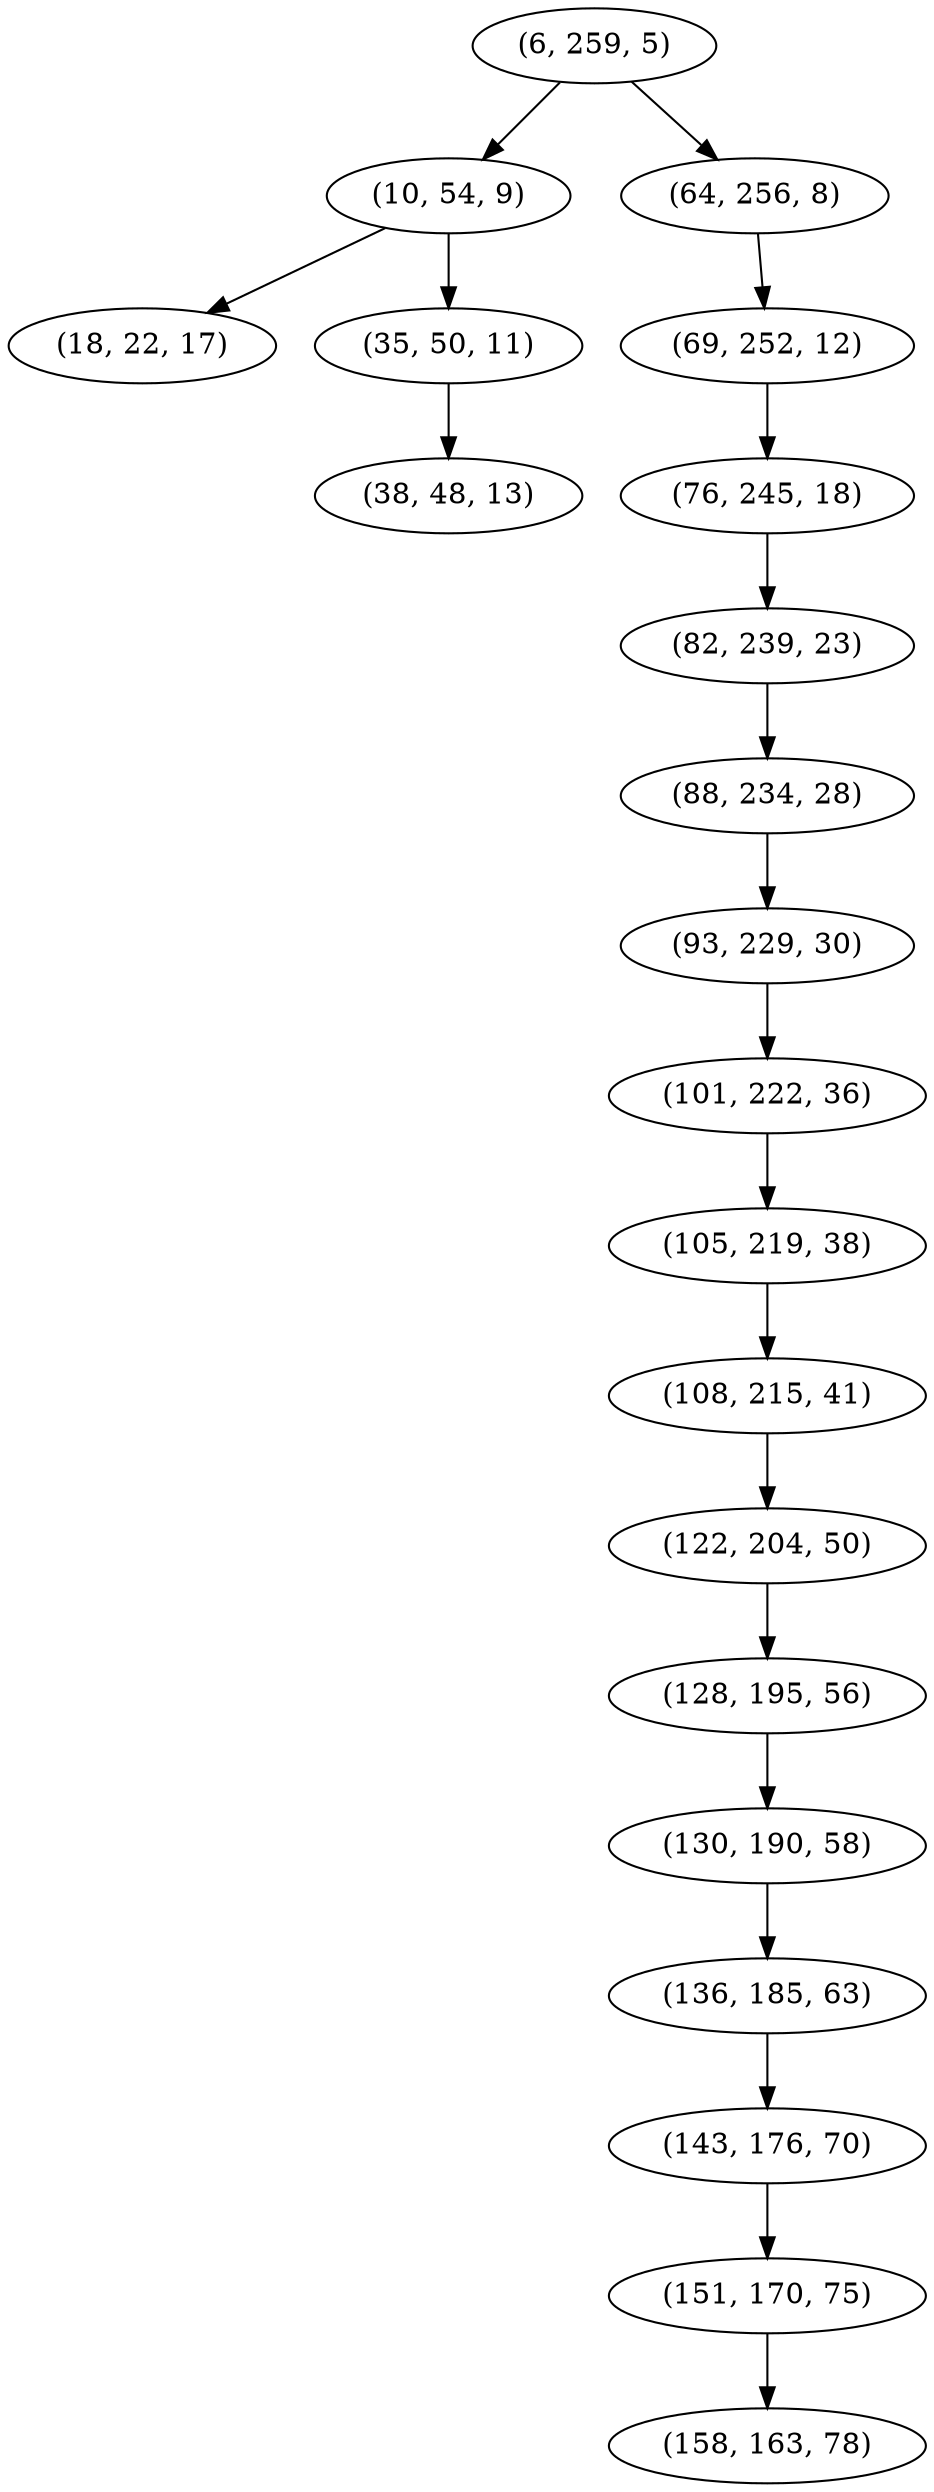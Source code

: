 digraph tree {
    "(6, 259, 5)";
    "(10, 54, 9)";
    "(18, 22, 17)";
    "(35, 50, 11)";
    "(38, 48, 13)";
    "(64, 256, 8)";
    "(69, 252, 12)";
    "(76, 245, 18)";
    "(82, 239, 23)";
    "(88, 234, 28)";
    "(93, 229, 30)";
    "(101, 222, 36)";
    "(105, 219, 38)";
    "(108, 215, 41)";
    "(122, 204, 50)";
    "(128, 195, 56)";
    "(130, 190, 58)";
    "(136, 185, 63)";
    "(143, 176, 70)";
    "(151, 170, 75)";
    "(158, 163, 78)";
    "(6, 259, 5)" -> "(10, 54, 9)";
    "(6, 259, 5)" -> "(64, 256, 8)";
    "(10, 54, 9)" -> "(18, 22, 17)";
    "(10, 54, 9)" -> "(35, 50, 11)";
    "(35, 50, 11)" -> "(38, 48, 13)";
    "(64, 256, 8)" -> "(69, 252, 12)";
    "(69, 252, 12)" -> "(76, 245, 18)";
    "(76, 245, 18)" -> "(82, 239, 23)";
    "(82, 239, 23)" -> "(88, 234, 28)";
    "(88, 234, 28)" -> "(93, 229, 30)";
    "(93, 229, 30)" -> "(101, 222, 36)";
    "(101, 222, 36)" -> "(105, 219, 38)";
    "(105, 219, 38)" -> "(108, 215, 41)";
    "(108, 215, 41)" -> "(122, 204, 50)";
    "(122, 204, 50)" -> "(128, 195, 56)";
    "(128, 195, 56)" -> "(130, 190, 58)";
    "(130, 190, 58)" -> "(136, 185, 63)";
    "(136, 185, 63)" -> "(143, 176, 70)";
    "(143, 176, 70)" -> "(151, 170, 75)";
    "(151, 170, 75)" -> "(158, 163, 78)";
}
